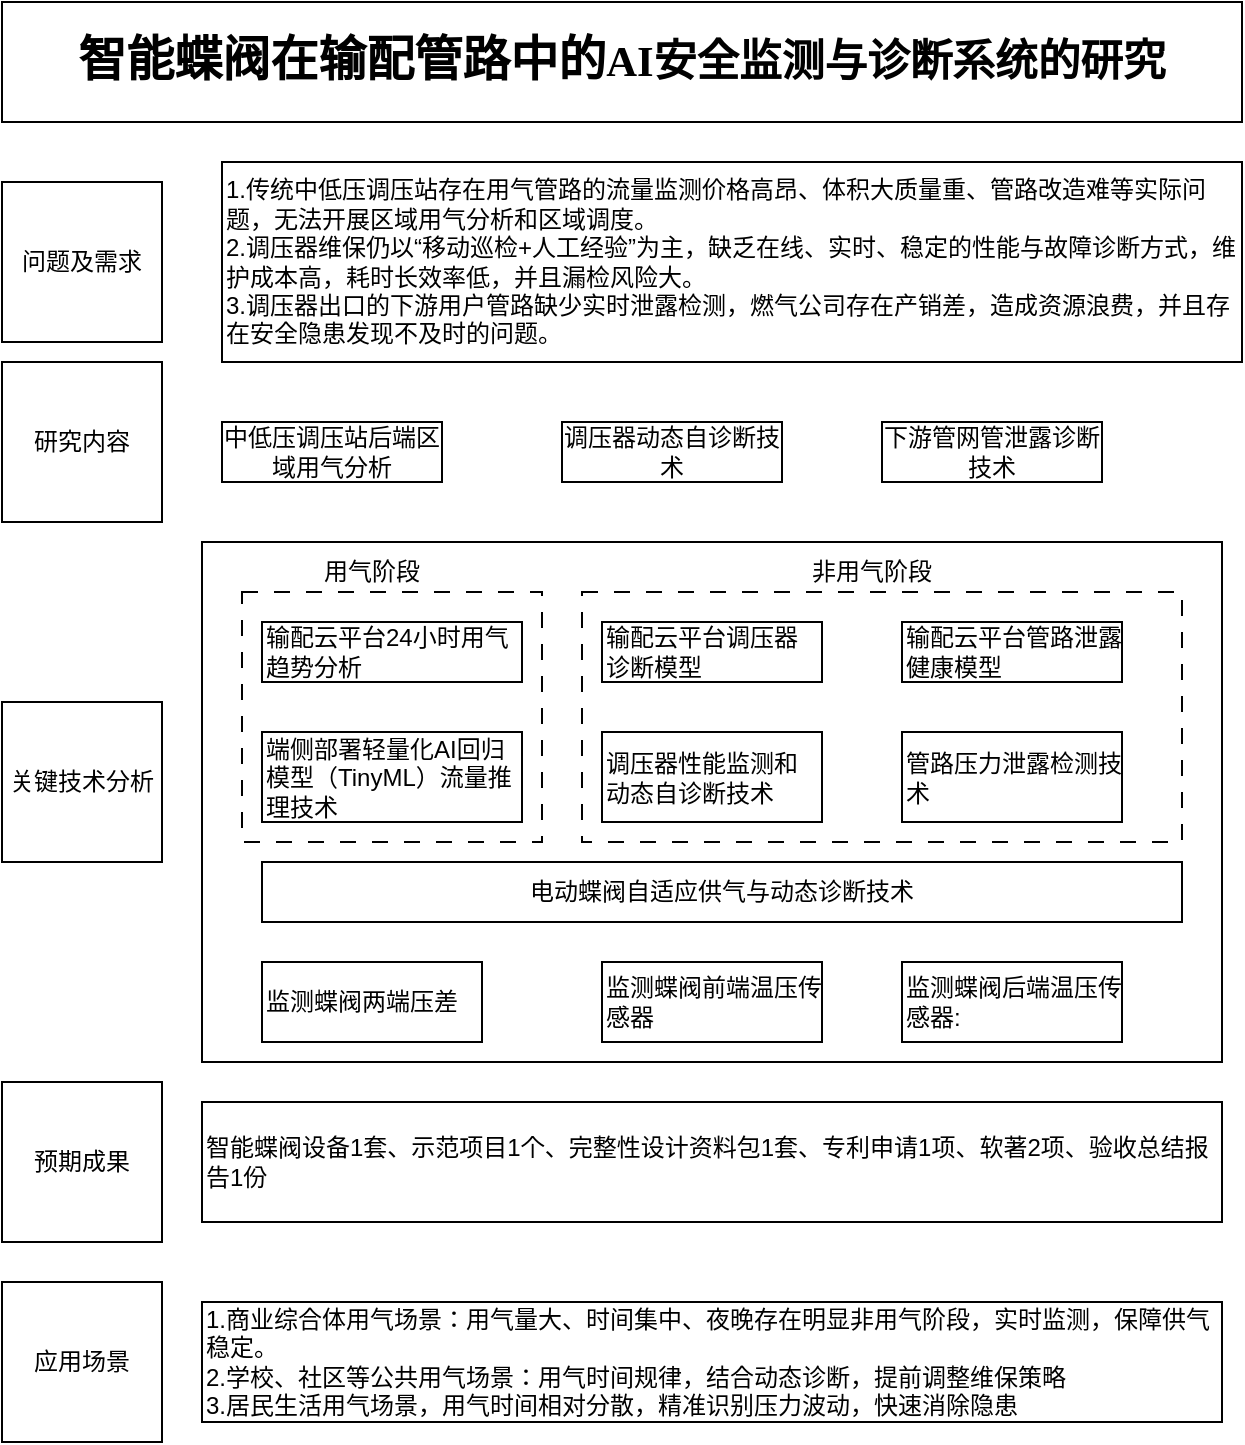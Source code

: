 <mxfile version="27.1.6">
  <diagram name="Page-1" id="QePSi0WvvwqOzXnJHrXC">
    <mxGraphModel dx="738" dy="647" grid="1" gridSize="10" guides="1" tooltips="1" connect="1" arrows="1" fold="1" page="1" pageScale="1" pageWidth="827" pageHeight="1169" math="0" shadow="0">
      <root>
        <mxCell id="0" />
        <mxCell id="1" parent="0" />
        <mxCell id="ncNB8pNAF4bFNKYcvx3l-3" value="" style="rounded=0;whiteSpace=wrap;html=1;" vertex="1" parent="1">
          <mxGeometry x="220" y="350" width="510" height="260" as="geometry" />
        </mxCell>
        <mxCell id="ncNB8pNAF4bFNKYcvx3l-24" value="" style="rounded=0;whiteSpace=wrap;html=1;dashed=1;dashPattern=8 8;" vertex="1" parent="1">
          <mxGeometry x="410" y="375" width="300" height="125" as="geometry" />
        </mxCell>
        <mxCell id="ncNB8pNAF4bFNKYcvx3l-23" value="" style="rounded=0;whiteSpace=wrap;html=1;dashed=1;dashPattern=8 8;align=left;" vertex="1" parent="1">
          <mxGeometry x="240" y="375" width="150" height="125" as="geometry" />
        </mxCell>
        <mxCell id="MB8YyC2LHqcA_exUZN-U-1" value="&lt;p class=&quot;MsoNormal&quot; align=&quot;center&quot; style=&quot;line-height: 150%;&quot;&gt;&lt;span style=&quot;mso-spacerun:&#39;yes&#39;;font-family:仿宋_GB2312;line-height:150%;&amp;lt;br/&amp;gt;font-size:16.0pt;mso-font-kerning:1.0pt;&quot;&gt;&lt;font style=&quot;font-size: 24px;&quot;&gt;智能蝶阀在输配管路中的&lt;/font&gt;&lt;/span&gt;&lt;span style=&quot;background-color: transparent; color: light-dark(rgb(0, 0, 0), rgb(255, 255, 255)); font-family: 仿宋_GB2312; font-size: 16pt;&quot;&gt;AI&lt;/span&gt;&lt;span style=&quot;background-color: transparent; color: light-dark(rgb(0, 0, 0), rgb(255, 255, 255)); font-family: 仿宋_GB2312; font-size: 16pt;&quot;&gt;安全&lt;/span&gt;&lt;span style=&quot;background-color: transparent; color: light-dark(rgb(0, 0, 0), rgb(255, 255, 255)); font-family: 仿宋_GB2312; font-size: 16pt;&quot;&gt;监测与诊断系统的研究&lt;/span&gt;&lt;/p&gt;" style="rounded=0;whiteSpace=wrap;html=1;fontStyle=1" parent="1" vertex="1">
          <mxGeometry x="120" y="80" width="620" height="60" as="geometry" />
        </mxCell>
        <mxCell id="MB8YyC2LHqcA_exUZN-U-2" value="问题及需求" style="whiteSpace=wrap;html=1;aspect=fixed;" parent="1" vertex="1">
          <mxGeometry x="120" y="170" width="80" height="80" as="geometry" />
        </mxCell>
        <mxCell id="MB8YyC2LHqcA_exUZN-U-3" value="关键技术分析" style="whiteSpace=wrap;html=1;aspect=fixed;" parent="1" vertex="1">
          <mxGeometry x="120" y="430" width="80" height="80" as="geometry" />
        </mxCell>
        <mxCell id="MB8YyC2LHqcA_exUZN-U-5" value="预期成果" style="whiteSpace=wrap;html=1;aspect=fixed;" parent="1" vertex="1">
          <mxGeometry x="120" y="620" width="80" height="80" as="geometry" />
        </mxCell>
        <mxCell id="ncNB8pNAF4bFNKYcvx3l-2" value="1.传统中低压调压站存在用气管路的流量监测价格高昂、体积大质量重、管路改造难等实际问题&lt;span style=&quot;background-color: transparent; color: light-dark(rgb(0, 0, 0), rgb(255, 255, 255));&quot;&gt;，无法开展区域用气分析和区域调度。&lt;/span&gt;&lt;br&gt;&lt;div&gt;2.调压器维保仍以“移动巡检+人工经验”为主，缺乏在线、实时、稳定的性能与故障诊断方式，维护成本高，耗时长效率低，并且漏检风险大。&lt;/div&gt;&lt;div&gt;3.调压器出口的下游用户管路缺少实时泄露检测，燃气公司存在产销差，造成资源浪费，并且存在安全隐患发现不及时的问题。&lt;/div&gt;" style="rounded=0;whiteSpace=wrap;html=1;align=left;" vertex="1" parent="1">
          <mxGeometry x="230" y="160" width="510" height="100" as="geometry" />
        </mxCell>
        <mxCell id="ncNB8pNAF4bFNKYcvx3l-4" value="监测蝶阀两端压差" style="rounded=0;whiteSpace=wrap;html=1;align=left;" vertex="1" parent="1">
          <mxGeometry x="250" y="560" width="110" height="40" as="geometry" />
        </mxCell>
        <mxCell id="ncNB8pNAF4bFNKYcvx3l-5" value="端侧部署轻量化AI回归模型（TinyML）流量推理技术" style="rounded=0;whiteSpace=wrap;html=1;align=left;" vertex="1" parent="1">
          <mxGeometry x="250" y="445" width="130" height="45" as="geometry" />
        </mxCell>
        <mxCell id="ncNB8pNAF4bFNKYcvx3l-7" value="输配云平台24小时用气趋势分析" style="rounded=0;whiteSpace=wrap;html=1;align=left;" vertex="1" parent="1">
          <mxGeometry x="250" y="390" width="130" height="30" as="geometry" />
        </mxCell>
        <mxCell id="ncNB8pNAF4bFNKYcvx3l-8" value="输配云平台调压器&lt;div&gt;诊断模型&lt;/div&gt;" style="rounded=0;whiteSpace=wrap;html=1;align=left;" vertex="1" parent="1">
          <mxGeometry x="420" y="390" width="110" height="30" as="geometry" />
        </mxCell>
        <mxCell id="ncNB8pNAF4bFNKYcvx3l-9" value="调压器性能监测和&lt;div&gt;动态自诊断技术&lt;/div&gt;" style="rounded=0;whiteSpace=wrap;html=1;align=left;" vertex="1" parent="1">
          <mxGeometry x="420" y="445" width="110" height="45" as="geometry" />
        </mxCell>
        <mxCell id="ncNB8pNAF4bFNKYcvx3l-10" value="监测蝶阀前端温压传感器" style="rounded=0;whiteSpace=wrap;html=1;align=left;" vertex="1" parent="1">
          <mxGeometry x="420" y="560" width="110" height="40" as="geometry" />
        </mxCell>
        <mxCell id="ncNB8pNAF4bFNKYcvx3l-11" value="输配云平台管路泄露健康模型" style="rounded=0;whiteSpace=wrap;html=1;align=left;" vertex="1" parent="1">
          <mxGeometry x="570" y="390" width="110" height="30" as="geometry" />
        </mxCell>
        <mxCell id="ncNB8pNAF4bFNKYcvx3l-16" value="管路压力泄露检测技术" style="rounded=0;whiteSpace=wrap;html=1;align=left;" vertex="1" parent="1">
          <mxGeometry x="570" y="445" width="110" height="45" as="geometry" />
        </mxCell>
        <mxCell id="ncNB8pNAF4bFNKYcvx3l-17" value="监测蝶阀后端温压传感器:" style="rounded=0;whiteSpace=wrap;html=1;align=left;" vertex="1" parent="1">
          <mxGeometry x="570" y="560" width="110" height="40" as="geometry" />
        </mxCell>
        <mxCell id="ncNB8pNAF4bFNKYcvx3l-18" value="研究内容" style="whiteSpace=wrap;html=1;aspect=fixed;" vertex="1" parent="1">
          <mxGeometry x="120" y="260" width="80" height="80" as="geometry" />
        </mxCell>
        <mxCell id="ncNB8pNAF4bFNKYcvx3l-19" value="中低压调压站后端区域用气分析" style="rounded=0;whiteSpace=wrap;html=1;" vertex="1" parent="1">
          <mxGeometry x="230" y="290" width="110" height="30" as="geometry" />
        </mxCell>
        <mxCell id="ncNB8pNAF4bFNKYcvx3l-20" value="调压器动态自诊断技术" style="rounded=0;whiteSpace=wrap;html=1;" vertex="1" parent="1">
          <mxGeometry x="400" y="290" width="110" height="30" as="geometry" />
        </mxCell>
        <mxCell id="ncNB8pNAF4bFNKYcvx3l-21" value="下游管网管泄露诊断技术" style="rounded=0;whiteSpace=wrap;html=1;" vertex="1" parent="1">
          <mxGeometry x="560" y="290" width="110" height="30" as="geometry" />
        </mxCell>
        <mxCell id="ncNB8pNAF4bFNKYcvx3l-22" value="电动蝶阀自适应供气与动态诊断技术" style="rounded=0;whiteSpace=wrap;html=1;align=center;" vertex="1" parent="1">
          <mxGeometry x="250" y="510" width="460" height="30" as="geometry" />
        </mxCell>
        <mxCell id="ncNB8pNAF4bFNKYcvx3l-25" value="用气阶段" style="text;strokeColor=none;align=center;fillColor=none;html=1;verticalAlign=middle;whiteSpace=wrap;rounded=0;" vertex="1" parent="1">
          <mxGeometry x="275" y="350" width="60" height="30" as="geometry" />
        </mxCell>
        <mxCell id="ncNB8pNAF4bFNKYcvx3l-26" value="非用气阶段" style="text;strokeColor=none;align=center;fillColor=none;html=1;verticalAlign=middle;whiteSpace=wrap;rounded=0;" vertex="1" parent="1">
          <mxGeometry x="520" y="350" width="70" height="30" as="geometry" />
        </mxCell>
        <mxCell id="ncNB8pNAF4bFNKYcvx3l-27" value="应用场景" style="whiteSpace=wrap;html=1;aspect=fixed;" vertex="1" parent="1">
          <mxGeometry x="120" y="720" width="80" height="80" as="geometry" />
        </mxCell>
        <mxCell id="ncNB8pNAF4bFNKYcvx3l-28" value="智能蝶阀设备1套、示范项目1个、完整性设计资料包1套、专利申请1项、软著2项、验收总结报告1份" style="rounded=0;whiteSpace=wrap;html=1;align=left;" vertex="1" parent="1">
          <mxGeometry x="220" y="630" width="510" height="60" as="geometry" />
        </mxCell>
        <mxCell id="ncNB8pNAF4bFNKYcvx3l-29" value="1.商业综合体用气场景：用气量大、时间集中、夜晚存在明显非用气阶段，实时监测，保障供气稳定。&lt;div&gt;2.学校、社区等公共用气场景：用气时间规律，结合动态诊断，提前调整维保策略&lt;/div&gt;&lt;div&gt;3.居民生活用气场景，用气时间相对分散，精准识别压力波动，快速消除隐患&lt;/div&gt;" style="rounded=0;whiteSpace=wrap;html=1;align=left;" vertex="1" parent="1">
          <mxGeometry x="220" y="730" width="510" height="60" as="geometry" />
        </mxCell>
      </root>
    </mxGraphModel>
  </diagram>
</mxfile>
